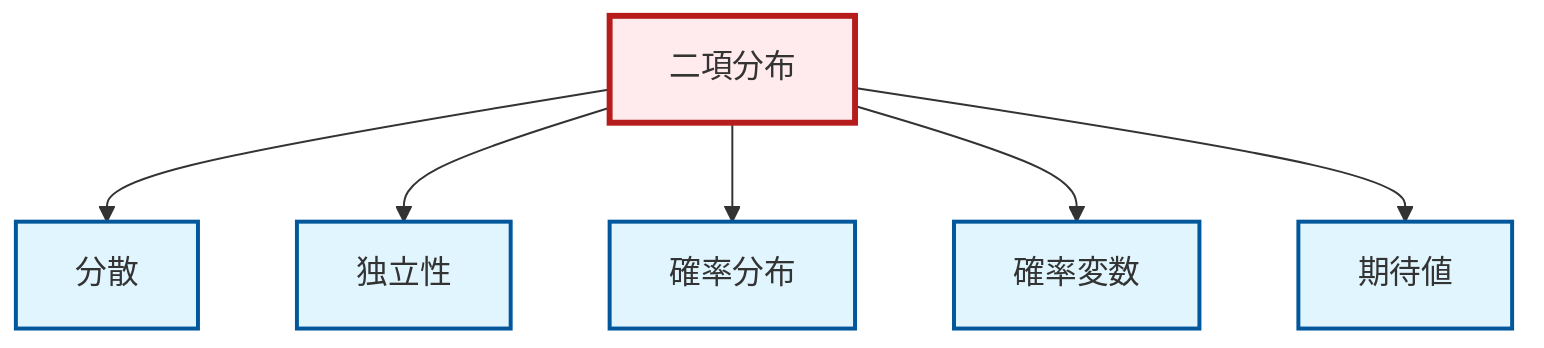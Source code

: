 graph TD
    classDef definition fill:#e1f5fe,stroke:#01579b,stroke-width:2px
    classDef theorem fill:#f3e5f5,stroke:#4a148c,stroke-width:2px
    classDef axiom fill:#fff3e0,stroke:#e65100,stroke-width:2px
    classDef example fill:#e8f5e9,stroke:#1b5e20,stroke-width:2px
    classDef current fill:#ffebee,stroke:#b71c1c,stroke-width:3px
    def-variance["分散"]:::definition
    def-independence["独立性"]:::definition
    def-random-variable["確率変数"]:::definition
    def-expectation["期待値"]:::definition
    def-probability-distribution["確率分布"]:::definition
    def-binomial-distribution["二項分布"]:::definition
    def-binomial-distribution --> def-variance
    def-binomial-distribution --> def-independence
    def-binomial-distribution --> def-probability-distribution
    def-binomial-distribution --> def-random-variable
    def-binomial-distribution --> def-expectation
    class def-binomial-distribution current